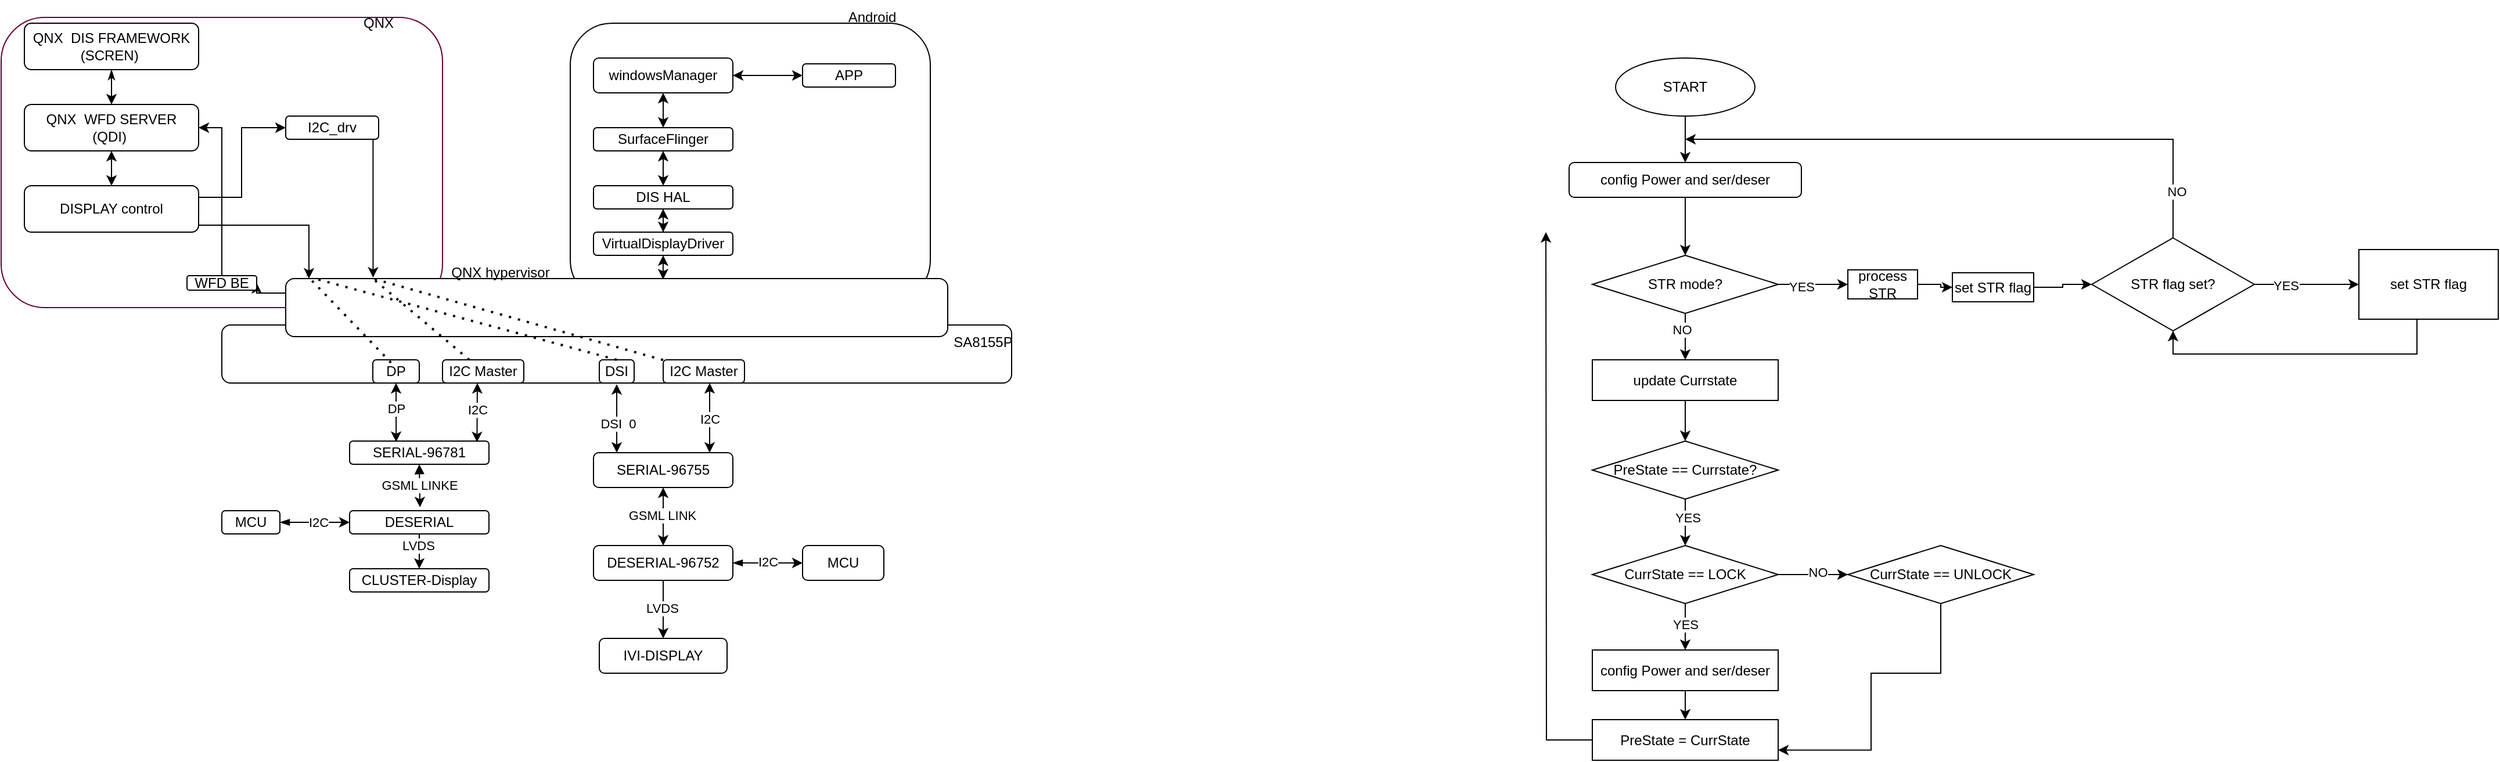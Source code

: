 <mxfile version="24.9.3">
  <diagram name="Page-1" id="2gQ9_ar_xJoDPBeg-bYC">
    <mxGraphModel dx="1833" dy="522" grid="1" gridSize="10" guides="1" tooltips="1" connect="1" arrows="1" fold="1" page="1" pageScale="1" pageWidth="850" pageHeight="1100" math="0" shadow="0">
      <root>
        <mxCell id="0" />
        <mxCell id="1" parent="0" />
        <mxCell id="TkytIQSSEw17lazBnE7J-53" value="" style="rounded=1;whiteSpace=wrap;html=1;fillColor=none;" vertex="1" parent="1">
          <mxGeometry x="360" y="60" width="310" height="240" as="geometry" />
        </mxCell>
        <mxCell id="TkytIQSSEw17lazBnE7J-1" value="" style="rounded=1;whiteSpace=wrap;html=1;" vertex="1" parent="1">
          <mxGeometry x="60" y="320" width="680" height="50" as="geometry" />
        </mxCell>
        <mxCell id="TkytIQSSEw17lazBnE7J-50" value="" style="rounded=1;whiteSpace=wrap;html=1;fillColor=none;strokeColor=#660033;" vertex="1" parent="1">
          <mxGeometry x="-130" y="55" width="380" height="250" as="geometry" />
        </mxCell>
        <mxCell id="TkytIQSSEw17lazBnE7J-87" style="edgeStyle=orthogonalEdgeStyle;rounded=0;orthogonalLoop=1;jettySize=auto;html=1;exitX=0;exitY=0.25;exitDx=0;exitDy=0;entryX=1;entryY=0.5;entryDx=0;entryDy=0;" edge="1" parent="1" source="TkytIQSSEw17lazBnE7J-52" target="TkytIQSSEw17lazBnE7J-57">
          <mxGeometry relative="1" as="geometry" />
        </mxCell>
        <mxCell id="TkytIQSSEw17lazBnE7J-52" value="" style="rounded=1;whiteSpace=wrap;html=1;" vertex="1" parent="1">
          <mxGeometry x="115" y="280" width="570" height="50" as="geometry" />
        </mxCell>
        <mxCell id="TkytIQSSEw17lazBnE7J-2" value="SERIAL-96755" style="rounded=1;whiteSpace=wrap;html=1;" vertex="1" parent="1">
          <mxGeometry x="380" y="430" width="120" height="30" as="geometry" />
        </mxCell>
        <mxCell id="TkytIQSSEw17lazBnE7J-41" style="edgeStyle=orthogonalEdgeStyle;rounded=0;orthogonalLoop=1;jettySize=auto;html=1;entryX=0;entryY=0.5;entryDx=0;entryDy=0;startArrow=blockThin;startFill=1;" edge="1" parent="1" source="TkytIQSSEw17lazBnE7J-3" target="TkytIQSSEw17lazBnE7J-4">
          <mxGeometry relative="1" as="geometry" />
        </mxCell>
        <mxCell id="TkytIQSSEw17lazBnE7J-42" value="I2C" style="edgeLabel;html=1;align=center;verticalAlign=middle;resizable=0;points=[];" vertex="1" connectable="0" parent="TkytIQSSEw17lazBnE7J-41">
          <mxGeometry x="-0.014" y="1" relative="1" as="geometry">
            <mxPoint as="offset" />
          </mxGeometry>
        </mxCell>
        <mxCell id="TkytIQSSEw17lazBnE7J-3" value="DESERIAL-96752" style="rounded=1;whiteSpace=wrap;html=1;" vertex="1" parent="1">
          <mxGeometry x="380" y="510" width="120" height="30" as="geometry" />
        </mxCell>
        <mxCell id="TkytIQSSEw17lazBnE7J-4" value="MCU" style="rounded=1;whiteSpace=wrap;html=1;" vertex="1" parent="1">
          <mxGeometry x="560" y="510" width="70" height="30" as="geometry" />
        </mxCell>
        <mxCell id="TkytIQSSEw17lazBnE7J-43" style="edgeStyle=orthogonalEdgeStyle;rounded=0;orthogonalLoop=1;jettySize=auto;html=1;entryX=0.5;entryY=1;entryDx=0;entryDy=0;startArrow=classic;startFill=1;endArrow=none;endFill=0;" edge="1" parent="1" source="TkytIQSSEw17lazBnE7J-5" target="TkytIQSSEw17lazBnE7J-3">
          <mxGeometry relative="1" as="geometry" />
        </mxCell>
        <mxCell id="TkytIQSSEw17lazBnE7J-44" value="LVDS" style="edgeLabel;html=1;align=center;verticalAlign=middle;resizable=0;points=[];" vertex="1" connectable="0" parent="TkytIQSSEw17lazBnE7J-43">
          <mxGeometry x="0.048" y="1" relative="1" as="geometry">
            <mxPoint as="offset" />
          </mxGeometry>
        </mxCell>
        <mxCell id="TkytIQSSEw17lazBnE7J-5" value="IVI-DISPLAY" style="rounded=1;whiteSpace=wrap;html=1;" vertex="1" parent="1">
          <mxGeometry x="385" y="590" width="110" height="30" as="geometry" />
        </mxCell>
        <mxCell id="TkytIQSSEw17lazBnE7J-6" value="" style="endArrow=classic;startArrow=classic;html=1;rounded=0;exitX=0.5;exitY=0;exitDx=0;exitDy=0;entryX=0.5;entryY=1;entryDx=0;entryDy=0;" edge="1" parent="1" source="TkytIQSSEw17lazBnE7J-3" target="TkytIQSSEw17lazBnE7J-2">
          <mxGeometry width="50" height="50" relative="1" as="geometry">
            <mxPoint x="400" y="520" as="sourcePoint" />
            <mxPoint x="450" y="470" as="targetPoint" />
          </mxGeometry>
        </mxCell>
        <mxCell id="TkytIQSSEw17lazBnE7J-11" value="GSML LINK" style="edgeLabel;html=1;align=center;verticalAlign=middle;resizable=0;points=[];" vertex="1" connectable="0" parent="TkytIQSSEw17lazBnE7J-6">
          <mxGeometry x="0.04" y="1" relative="1" as="geometry">
            <mxPoint as="offset" />
          </mxGeometry>
        </mxCell>
        <mxCell id="TkytIQSSEw17lazBnE7J-13" value="" style="endArrow=classic;startArrow=classic;html=1;rounded=0;exitX=0.5;exitY=0;exitDx=0;exitDy=0;" edge="1" parent="1">
          <mxGeometry width="50" height="50" relative="1" as="geometry">
            <mxPoint x="400" y="430" as="sourcePoint" />
            <mxPoint x="400" y="371" as="targetPoint" />
          </mxGeometry>
        </mxCell>
        <mxCell id="TkytIQSSEw17lazBnE7J-16" value="DSI&amp;nbsp; 0" style="edgeLabel;html=1;align=center;verticalAlign=middle;resizable=0;points=[];" vertex="1" connectable="0" parent="TkytIQSSEw17lazBnE7J-13">
          <mxGeometry x="-0.168" y="-8" relative="1" as="geometry">
            <mxPoint x="-7" y="-1" as="offset" />
          </mxGeometry>
        </mxCell>
        <mxCell id="TkytIQSSEw17lazBnE7J-17" value="" style="endArrow=classic;startArrow=classic;html=1;rounded=0;exitX=0.75;exitY=0;exitDx=0;exitDy=0;" edge="1" parent="1">
          <mxGeometry width="50" height="50" relative="1" as="geometry">
            <mxPoint x="480" y="430" as="sourcePoint" />
            <mxPoint x="480" y="370" as="targetPoint" />
          </mxGeometry>
        </mxCell>
        <mxCell id="TkytIQSSEw17lazBnE7J-19" value="I2C" style="edgeLabel;html=1;align=center;verticalAlign=middle;resizable=0;points=[];" vertex="1" connectable="0" parent="TkytIQSSEw17lazBnE7J-17">
          <mxGeometry x="-0.024" relative="1" as="geometry">
            <mxPoint as="offset" />
          </mxGeometry>
        </mxCell>
        <mxCell id="TkytIQSSEw17lazBnE7J-20" value="SERIAL-96781" style="rounded=1;whiteSpace=wrap;html=1;" vertex="1" parent="1">
          <mxGeometry x="170" y="420" width="120" height="20" as="geometry" />
        </mxCell>
        <mxCell id="TkytIQSSEw17lazBnE7J-36" style="edgeStyle=orthogonalEdgeStyle;rounded=0;orthogonalLoop=1;jettySize=auto;html=1;exitX=0.5;exitY=1;exitDx=0;exitDy=0;entryX=0.5;entryY=0;entryDx=0;entryDy=0;" edge="1" parent="1" source="TkytIQSSEw17lazBnE7J-21" target="TkytIQSSEw17lazBnE7J-33">
          <mxGeometry relative="1" as="geometry" />
        </mxCell>
        <mxCell id="TkytIQSSEw17lazBnE7J-37" value="LVDS" style="edgeLabel;html=1;align=center;verticalAlign=middle;resizable=0;points=[];" vertex="1" connectable="0" parent="TkytIQSSEw17lazBnE7J-36">
          <mxGeometry x="-0.378" y="-1" relative="1" as="geometry">
            <mxPoint as="offset" />
          </mxGeometry>
        </mxCell>
        <mxCell id="TkytIQSSEw17lazBnE7J-21" value="DESERIAL" style="rounded=1;whiteSpace=wrap;html=1;" vertex="1" parent="1">
          <mxGeometry x="170" y="480" width="120" height="20" as="geometry" />
        </mxCell>
        <mxCell id="TkytIQSSEw17lazBnE7J-23" value="" style="endArrow=classic;startArrow=classic;html=1;rounded=0;exitX=0.334;exitY=0.037;exitDx=0;exitDy=0;exitPerimeter=0;" edge="1" parent="1" source="TkytIQSSEw17lazBnE7J-20">
          <mxGeometry width="50" height="50" relative="1" as="geometry">
            <mxPoint x="160" y="420" as="sourcePoint" />
            <mxPoint x="210" y="370" as="targetPoint" />
          </mxGeometry>
        </mxCell>
        <mxCell id="TkytIQSSEw17lazBnE7J-26" value="DP" style="edgeLabel;html=1;align=center;verticalAlign=middle;resizable=0;points=[];" vertex="1" connectable="0" parent="TkytIQSSEw17lazBnE7J-23">
          <mxGeometry x="0.115" relative="1" as="geometry">
            <mxPoint as="offset" />
          </mxGeometry>
        </mxCell>
        <mxCell id="TkytIQSSEw17lazBnE7J-25" value="" style="endArrow=classic;startArrow=classic;html=1;rounded=0;exitX=0.914;exitY=0.048;exitDx=0;exitDy=0;exitPerimeter=0;" edge="1" parent="1" source="TkytIQSSEw17lazBnE7J-20">
          <mxGeometry width="50" height="50" relative="1" as="geometry">
            <mxPoint x="230" y="420" as="sourcePoint" />
            <mxPoint x="280" y="370" as="targetPoint" />
          </mxGeometry>
        </mxCell>
        <mxCell id="TkytIQSSEw17lazBnE7J-27" value="I2C" style="edgeLabel;html=1;align=center;verticalAlign=middle;resizable=0;points=[];" vertex="1" connectable="0" parent="TkytIQSSEw17lazBnE7J-25">
          <mxGeometry x="0.1" relative="1" as="geometry">
            <mxPoint as="offset" />
          </mxGeometry>
        </mxCell>
        <mxCell id="TkytIQSSEw17lazBnE7J-29" style="edgeStyle=orthogonalEdgeStyle;rounded=0;orthogonalLoop=1;jettySize=auto;html=1;exitX=0.5;exitY=1;exitDx=0;exitDy=0;entryX=0.505;entryY=-0.147;entryDx=0;entryDy=0;entryPerimeter=0;startArrow=block;startFill=1;" edge="1" parent="1" source="TkytIQSSEw17lazBnE7J-20" target="TkytIQSSEw17lazBnE7J-21">
          <mxGeometry relative="1" as="geometry" />
        </mxCell>
        <mxCell id="TkytIQSSEw17lazBnE7J-32" value="GSML LINKE" style="edgeLabel;html=1;align=center;verticalAlign=middle;resizable=0;points=[];" vertex="1" connectable="0" parent="TkytIQSSEw17lazBnE7J-29">
          <mxGeometry x="-0.052" relative="1" as="geometry">
            <mxPoint x="-1" as="offset" />
          </mxGeometry>
        </mxCell>
        <mxCell id="TkytIQSSEw17lazBnE7J-33" value="CLUSTER-Display" style="rounded=1;whiteSpace=wrap;html=1;" vertex="1" parent="1">
          <mxGeometry x="170" y="530" width="120" height="20" as="geometry" />
        </mxCell>
        <mxCell id="TkytIQSSEw17lazBnE7J-39" style="edgeStyle=orthogonalEdgeStyle;rounded=0;orthogonalLoop=1;jettySize=auto;html=1;entryX=0;entryY=0.5;entryDx=0;entryDy=0;startArrow=blockThin;startFill=1;" edge="1" parent="1" source="TkytIQSSEw17lazBnE7J-38" target="TkytIQSSEw17lazBnE7J-21">
          <mxGeometry relative="1" as="geometry" />
        </mxCell>
        <mxCell id="TkytIQSSEw17lazBnE7J-40" value="I2C" style="edgeLabel;html=1;align=center;verticalAlign=middle;resizable=0;points=[];" vertex="1" connectable="0" parent="TkytIQSSEw17lazBnE7J-39">
          <mxGeometry x="0.097" relative="1" as="geometry">
            <mxPoint as="offset" />
          </mxGeometry>
        </mxCell>
        <mxCell id="TkytIQSSEw17lazBnE7J-38" value="&lt;div&gt;MCU&lt;/div&gt;" style="rounded=1;whiteSpace=wrap;html=1;" vertex="1" parent="1">
          <mxGeometry x="60" y="480" width="50" height="20" as="geometry" />
        </mxCell>
        <mxCell id="TkytIQSSEw17lazBnE7J-45" value="SA8155P" style="text;html=1;align=center;verticalAlign=middle;resizable=0;points=[];autosize=1;strokeColor=none;fillColor=none;" vertex="1" parent="1">
          <mxGeometry x="680" y="320" width="70" height="30" as="geometry" />
        </mxCell>
        <mxCell id="TkytIQSSEw17lazBnE7J-46" value="DP" style="rounded=1;whiteSpace=wrap;html=1;" vertex="1" parent="1">
          <mxGeometry x="190" y="350" width="40" height="20" as="geometry" />
        </mxCell>
        <mxCell id="TkytIQSSEw17lazBnE7J-47" value="DSI" style="rounded=1;whiteSpace=wrap;html=1;" vertex="1" parent="1">
          <mxGeometry x="385" y="350" width="30" height="20" as="geometry" />
        </mxCell>
        <mxCell id="TkytIQSSEw17lazBnE7J-48" value="I2C Master" style="rounded=1;whiteSpace=wrap;html=1;" vertex="1" parent="1">
          <mxGeometry x="250" y="350" width="70" height="20" as="geometry" />
        </mxCell>
        <mxCell id="TkytIQSSEw17lazBnE7J-49" value="I2C Master" style="rounded=1;whiteSpace=wrap;html=1;" vertex="1" parent="1">
          <mxGeometry x="440" y="350" width="70" height="20" as="geometry" />
        </mxCell>
        <mxCell id="TkytIQSSEw17lazBnE7J-51" value="QNX" style="text;html=1;align=center;verticalAlign=middle;whiteSpace=wrap;rounded=0;fontColor=#020303;" vertex="1" parent="1">
          <mxGeometry x="175" y="50" width="40" height="20" as="geometry" />
        </mxCell>
        <mxCell id="TkytIQSSEw17lazBnE7J-54" value="Android" style="text;html=1;align=center;verticalAlign=middle;whiteSpace=wrap;rounded=0;" vertex="1" parent="1">
          <mxGeometry x="590" y="40" width="60" height="30" as="geometry" />
        </mxCell>
        <mxCell id="TkytIQSSEw17lazBnE7J-55" value="QNX hypervisor" style="text;html=1;align=center;verticalAlign=middle;whiteSpace=wrap;rounded=0;" vertex="1" parent="1">
          <mxGeometry x="250" y="260" width="100" height="30" as="geometry" />
        </mxCell>
        <mxCell id="TkytIQSSEw17lazBnE7J-56" value="I2C_drv" style="rounded=1;whiteSpace=wrap;html=1;" vertex="1" parent="1">
          <mxGeometry x="115" y="140" width="80" height="20" as="geometry" />
        </mxCell>
        <mxCell id="TkytIQSSEw17lazBnE7J-86" style="edgeStyle=orthogonalEdgeStyle;rounded=0;orthogonalLoop=1;jettySize=auto;html=1;exitX=0.5;exitY=0;exitDx=0;exitDy=0;entryX=1;entryY=0.5;entryDx=0;entryDy=0;" edge="1" parent="1" source="TkytIQSSEw17lazBnE7J-57" target="TkytIQSSEw17lazBnE7J-59">
          <mxGeometry relative="1" as="geometry" />
        </mxCell>
        <mxCell id="TkytIQSSEw17lazBnE7J-57" value="WFD BE" style="rounded=1;whiteSpace=wrap;html=1;" vertex="1" parent="1">
          <mxGeometry x="30" y="277.5" width="60" height="12.5" as="geometry" />
        </mxCell>
        <mxCell id="TkytIQSSEw17lazBnE7J-71" style="edgeStyle=orthogonalEdgeStyle;rounded=0;orthogonalLoop=1;jettySize=auto;html=1;entryX=0.5;entryY=0;entryDx=0;entryDy=0;startArrow=classicThin;startFill=1;" edge="1" parent="1" source="TkytIQSSEw17lazBnE7J-58" target="TkytIQSSEw17lazBnE7J-59">
          <mxGeometry relative="1" as="geometry" />
        </mxCell>
        <mxCell id="TkytIQSSEw17lazBnE7J-58" value="QNX&amp;nbsp; DIS FRAMEWORK&lt;div&gt;&lt;span style=&quot;background-color: initial;&quot;&gt;(&lt;/span&gt;&lt;span style=&quot;background-color: initial;&quot;&gt;SCREN&lt;/span&gt;&lt;span style=&quot;background-color: initial;&quot;&gt;)&amp;nbsp;&lt;/span&gt;&lt;/div&gt;" style="rounded=1;whiteSpace=wrap;html=1;" vertex="1" parent="1">
          <mxGeometry x="-110" y="60" width="150" height="40" as="geometry" />
        </mxCell>
        <mxCell id="TkytIQSSEw17lazBnE7J-68" style="edgeStyle=orthogonalEdgeStyle;rounded=0;orthogonalLoop=1;jettySize=auto;html=1;entryX=0.5;entryY=0;entryDx=0;entryDy=0;startArrow=classic;startFill=1;" edge="1" parent="1" source="TkytIQSSEw17lazBnE7J-59" target="TkytIQSSEw17lazBnE7J-60">
          <mxGeometry relative="1" as="geometry" />
        </mxCell>
        <mxCell id="TkytIQSSEw17lazBnE7J-59" value="QNX&amp;nbsp; WFD SERVER&lt;div&gt;&lt;span style=&quot;background-color: initial;&quot;&gt;(QDI&lt;/span&gt;&lt;span style=&quot;background-color: initial;&quot;&gt;)&amp;nbsp;&lt;/span&gt;&lt;/div&gt;" style="rounded=1;whiteSpace=wrap;html=1;" vertex="1" parent="1">
          <mxGeometry x="-110" y="130" width="150" height="40" as="geometry" />
        </mxCell>
        <mxCell id="TkytIQSSEw17lazBnE7J-65" style="edgeStyle=orthogonalEdgeStyle;rounded=0;orthogonalLoop=1;jettySize=auto;html=1;exitX=1;exitY=0.5;exitDx=0;exitDy=0;entryX=0;entryY=0.5;entryDx=0;entryDy=0;" edge="1" parent="1" source="TkytIQSSEw17lazBnE7J-60" target="TkytIQSSEw17lazBnE7J-56">
          <mxGeometry relative="1" as="geometry">
            <Array as="points">
              <mxPoint x="40" y="210" />
              <mxPoint x="77" y="210" />
              <mxPoint x="77" y="150" />
            </Array>
          </mxGeometry>
        </mxCell>
        <mxCell id="TkytIQSSEw17lazBnE7J-60" value="DISPLAY control" style="rounded=1;whiteSpace=wrap;html=1;" vertex="1" parent="1">
          <mxGeometry x="-110" y="200" width="150" height="40" as="geometry" />
        </mxCell>
        <mxCell id="TkytIQSSEw17lazBnE7J-69" style="edgeStyle=orthogonalEdgeStyle;rounded=0;orthogonalLoop=1;jettySize=auto;html=1;" edge="1" parent="1">
          <mxGeometry relative="1" as="geometry">
            <mxPoint x="40" y="234" as="sourcePoint" />
            <mxPoint x="135" y="280" as="targetPoint" />
            <Array as="points">
              <mxPoint x="135" y="234" />
            </Array>
          </mxGeometry>
        </mxCell>
        <mxCell id="TkytIQSSEw17lazBnE7J-70" style="edgeStyle=orthogonalEdgeStyle;rounded=0;orthogonalLoop=1;jettySize=auto;html=1;entryX=0.132;entryY=-0.017;entryDx=0;entryDy=0;entryPerimeter=0;" edge="1" parent="1" source="TkytIQSSEw17lazBnE7J-56" target="TkytIQSSEw17lazBnE7J-52">
          <mxGeometry relative="1" as="geometry">
            <Array as="points">
              <mxPoint x="190" y="220" />
            </Array>
          </mxGeometry>
        </mxCell>
        <mxCell id="TkytIQSSEw17lazBnE7J-72" value="" style="endArrow=none;dashed=1;html=1;dashPattern=1 3;strokeWidth=2;rounded=0;" edge="1" parent="1" source="TkytIQSSEw17lazBnE7J-48">
          <mxGeometry width="50" height="50" relative="1" as="geometry">
            <mxPoint x="140" y="330" as="sourcePoint" />
            <mxPoint x="190" y="280" as="targetPoint" />
          </mxGeometry>
        </mxCell>
        <mxCell id="TkytIQSSEw17lazBnE7J-73" value="" style="endArrow=none;dashed=1;html=1;dashPattern=1 3;strokeWidth=2;rounded=0;" edge="1" parent="1" source="TkytIQSSEw17lazBnE7J-49">
          <mxGeometry width="50" height="50" relative="1" as="geometry">
            <mxPoint x="140" y="330" as="sourcePoint" />
            <mxPoint x="190" y="280" as="targetPoint" />
          </mxGeometry>
        </mxCell>
        <mxCell id="TkytIQSSEw17lazBnE7J-74" value="" style="endArrow=none;dashed=1;html=1;dashPattern=1 3;strokeWidth=2;rounded=0;entryX=0.032;entryY=-0.054;entryDx=0;entryDy=0;entryPerimeter=0;exitX=0.391;exitY=0.124;exitDx=0;exitDy=0;exitPerimeter=0;" edge="1" parent="1" source="TkytIQSSEw17lazBnE7J-46" target="TkytIQSSEw17lazBnE7J-52">
          <mxGeometry width="50" height="50" relative="1" as="geometry">
            <mxPoint x="100" y="330" as="sourcePoint" />
            <mxPoint x="150" y="280" as="targetPoint" />
          </mxGeometry>
        </mxCell>
        <mxCell id="TkytIQSSEw17lazBnE7J-75" value="" style="endArrow=none;dashed=1;html=1;dashPattern=1 3;strokeWidth=2;rounded=0;exitX=0.5;exitY=0;exitDx=0;exitDy=0;" edge="1" parent="1" source="TkytIQSSEw17lazBnE7J-47">
          <mxGeometry width="50" height="50" relative="1" as="geometry">
            <mxPoint x="90" y="330" as="sourcePoint" />
            <mxPoint x="140" y="280" as="targetPoint" />
          </mxGeometry>
        </mxCell>
        <mxCell id="TkytIQSSEw17lazBnE7J-76" value="VirtualDisplayDriver" style="rounded=1;whiteSpace=wrap;html=1;" vertex="1" parent="1">
          <mxGeometry x="380" y="240" width="120" height="20" as="geometry" />
        </mxCell>
        <mxCell id="TkytIQSSEw17lazBnE7J-81" style="edgeStyle=orthogonalEdgeStyle;rounded=0;orthogonalLoop=1;jettySize=auto;html=1;entryX=0.5;entryY=0;entryDx=0;entryDy=0;endArrow=classic;endFill=1;startArrow=classic;startFill=1;" edge="1" parent="1" source="TkytIQSSEw17lazBnE7J-77" target="TkytIQSSEw17lazBnE7J-76">
          <mxGeometry relative="1" as="geometry" />
        </mxCell>
        <mxCell id="TkytIQSSEw17lazBnE7J-82" style="edgeStyle=orthogonalEdgeStyle;rounded=0;orthogonalLoop=1;jettySize=auto;html=1;entryX=0.5;entryY=1;entryDx=0;entryDy=0;startArrow=classic;startFill=1;" edge="1" parent="1" source="TkytIQSSEw17lazBnE7J-77" target="TkytIQSSEw17lazBnE7J-78">
          <mxGeometry relative="1" as="geometry" />
        </mxCell>
        <mxCell id="TkytIQSSEw17lazBnE7J-77" value="DIS HAL" style="rounded=1;whiteSpace=wrap;html=1;" vertex="1" parent="1">
          <mxGeometry x="380" y="200" width="120" height="20" as="geometry" />
        </mxCell>
        <mxCell id="TkytIQSSEw17lazBnE7J-83" style="edgeStyle=orthogonalEdgeStyle;rounded=0;orthogonalLoop=1;jettySize=auto;html=1;startArrow=classic;startFill=1;" edge="1" parent="1" source="TkytIQSSEw17lazBnE7J-78" target="TkytIQSSEw17lazBnE7J-79">
          <mxGeometry relative="1" as="geometry" />
        </mxCell>
        <mxCell id="TkytIQSSEw17lazBnE7J-78" value="SurfaceFlinger" style="rounded=1;whiteSpace=wrap;html=1;" vertex="1" parent="1">
          <mxGeometry x="380" y="150" width="120" height="20" as="geometry" />
        </mxCell>
        <mxCell id="TkytIQSSEw17lazBnE7J-79" value="windowsManager" style="rounded=1;whiteSpace=wrap;html=1;" vertex="1" parent="1">
          <mxGeometry x="380" y="90" width="120" height="30" as="geometry" />
        </mxCell>
        <mxCell id="TkytIQSSEw17lazBnE7J-80" style="edgeStyle=orthogonalEdgeStyle;rounded=0;orthogonalLoop=1;jettySize=auto;html=1;exitX=0.5;exitY=1;exitDx=0;exitDy=0;entryX=0.57;entryY=0.015;entryDx=0;entryDy=0;entryPerimeter=0;endArrow=classic;endFill=1;startArrow=classic;startFill=1;" edge="1" parent="1" source="TkytIQSSEw17lazBnE7J-76" target="TkytIQSSEw17lazBnE7J-52">
          <mxGeometry relative="1" as="geometry" />
        </mxCell>
        <mxCell id="TkytIQSSEw17lazBnE7J-85" style="edgeStyle=orthogonalEdgeStyle;rounded=0;orthogonalLoop=1;jettySize=auto;html=1;startArrow=classic;startFill=1;" edge="1" parent="1" source="TkytIQSSEw17lazBnE7J-84" target="TkytIQSSEw17lazBnE7J-79">
          <mxGeometry relative="1" as="geometry" />
        </mxCell>
        <mxCell id="TkytIQSSEw17lazBnE7J-84" value="APP" style="rounded=1;whiteSpace=wrap;html=1;" vertex="1" parent="1">
          <mxGeometry x="560" y="95" width="80" height="20" as="geometry" />
        </mxCell>
        <mxCell id="TkytIQSSEw17lazBnE7J-90" style="edgeStyle=orthogonalEdgeStyle;rounded=0;orthogonalLoop=1;jettySize=auto;html=1;entryX=0.5;entryY=0;entryDx=0;entryDy=0;" edge="1" parent="1" source="TkytIQSSEw17lazBnE7J-88" target="TkytIQSSEw17lazBnE7J-89">
          <mxGeometry relative="1" as="geometry" />
        </mxCell>
        <mxCell id="TkytIQSSEw17lazBnE7J-88" value="START" style="ellipse;whiteSpace=wrap;html=1;" vertex="1" parent="1">
          <mxGeometry x="1260" y="90" width="120" height="50" as="geometry" />
        </mxCell>
        <mxCell id="TkytIQSSEw17lazBnE7J-92" style="edgeStyle=orthogonalEdgeStyle;rounded=0;orthogonalLoop=1;jettySize=auto;html=1;entryX=0.5;entryY=0;entryDx=0;entryDy=0;" edge="1" parent="1" source="TkytIQSSEw17lazBnE7J-89" target="TkytIQSSEw17lazBnE7J-91">
          <mxGeometry relative="1" as="geometry" />
        </mxCell>
        <mxCell id="TkytIQSSEw17lazBnE7J-89" value="config Power and ser/deser" style="rounded=1;whiteSpace=wrap;html=1;" vertex="1" parent="1">
          <mxGeometry x="1220" y="180" width="200" height="30" as="geometry" />
        </mxCell>
        <mxCell id="TkytIQSSEw17lazBnE7J-99" value="" style="edgeStyle=orthogonalEdgeStyle;rounded=0;orthogonalLoop=1;jettySize=auto;html=1;" edge="1" parent="1" source="TkytIQSSEw17lazBnE7J-91" target="TkytIQSSEw17lazBnE7J-98">
          <mxGeometry relative="1" as="geometry" />
        </mxCell>
        <mxCell id="TkytIQSSEw17lazBnE7J-141" value="YES" style="edgeLabel;html=1;align=center;verticalAlign=middle;resizable=0;points=[];" vertex="1" connectable="0" parent="TkytIQSSEw17lazBnE7J-99">
          <mxGeometry x="-0.33" y="-2" relative="1" as="geometry">
            <mxPoint as="offset" />
          </mxGeometry>
        </mxCell>
        <mxCell id="TkytIQSSEw17lazBnE7J-139" style="edgeStyle=orthogonalEdgeStyle;rounded=0;orthogonalLoop=1;jettySize=auto;html=1;entryX=0.5;entryY=0;entryDx=0;entryDy=0;" edge="1" parent="1" source="TkytIQSSEw17lazBnE7J-91" target="TkytIQSSEw17lazBnE7J-137">
          <mxGeometry relative="1" as="geometry" />
        </mxCell>
        <mxCell id="TkytIQSSEw17lazBnE7J-140" value="NO" style="edgeLabel;html=1;align=center;verticalAlign=middle;resizable=0;points=[];" vertex="1" connectable="0" parent="TkytIQSSEw17lazBnE7J-139">
          <mxGeometry x="-0.324" y="-3" relative="1" as="geometry">
            <mxPoint as="offset" />
          </mxGeometry>
        </mxCell>
        <mxCell id="TkytIQSSEw17lazBnE7J-91" value="STR mode?" style="rhombus;whiteSpace=wrap;html=1;" vertex="1" parent="1">
          <mxGeometry x="1240" y="260" width="160" height="50" as="geometry" />
        </mxCell>
        <mxCell id="TkytIQSSEw17lazBnE7J-110" value="" style="edgeStyle=orthogonalEdgeStyle;rounded=0;orthogonalLoop=1;jettySize=auto;html=1;" edge="1" parent="1" source="TkytIQSSEw17lazBnE7J-94" target="TkytIQSSEw17lazBnE7J-109">
          <mxGeometry relative="1" as="geometry" />
        </mxCell>
        <mxCell id="TkytIQSSEw17lazBnE7J-111" value="YES" style="edgeLabel;html=1;align=center;verticalAlign=middle;resizable=0;points=[];" vertex="1" connectable="0" parent="TkytIQSSEw17lazBnE7J-110">
          <mxGeometry x="-0.214" y="2" relative="1" as="geometry">
            <mxPoint as="offset" />
          </mxGeometry>
        </mxCell>
        <mxCell id="TkytIQSSEw17lazBnE7J-94" value="PreState == Currstate?" style="rhombus;whiteSpace=wrap;html=1;" vertex="1" parent="1">
          <mxGeometry x="1240" y="420" width="160" height="50" as="geometry" />
        </mxCell>
        <mxCell id="TkytIQSSEw17lazBnE7J-143" value="" style="edgeStyle=orthogonalEdgeStyle;rounded=0;orthogonalLoop=1;jettySize=auto;html=1;" edge="1" parent="1" source="TkytIQSSEw17lazBnE7J-98" target="TkytIQSSEw17lazBnE7J-142">
          <mxGeometry relative="1" as="geometry" />
        </mxCell>
        <mxCell id="TkytIQSSEw17lazBnE7J-98" value="process STR" style="whiteSpace=wrap;html=1;" vertex="1" parent="1">
          <mxGeometry x="1460" y="272.5" width="60" height="25" as="geometry" />
        </mxCell>
        <mxCell id="TkytIQSSEw17lazBnE7J-104" value="" style="edgeStyle=orthogonalEdgeStyle;rounded=0;orthogonalLoop=1;jettySize=auto;html=1;" edge="1" parent="1" source="TkytIQSSEw17lazBnE7J-100" target="TkytIQSSEw17lazBnE7J-103">
          <mxGeometry relative="1" as="geometry" />
        </mxCell>
        <mxCell id="TkytIQSSEw17lazBnE7J-106" value="YES" style="edgeLabel;html=1;align=center;verticalAlign=middle;resizable=0;points=[];" vertex="1" connectable="0" parent="TkytIQSSEw17lazBnE7J-104">
          <mxGeometry x="-0.408" y="-1" relative="1" as="geometry">
            <mxPoint as="offset" />
          </mxGeometry>
        </mxCell>
        <mxCell id="TkytIQSSEw17lazBnE7J-107" style="edgeStyle=orthogonalEdgeStyle;rounded=0;orthogonalLoop=1;jettySize=auto;html=1;exitX=0.5;exitY=0;exitDx=0;exitDy=0;" edge="1" parent="1" source="TkytIQSSEw17lazBnE7J-100">
          <mxGeometry relative="1" as="geometry">
            <mxPoint x="1320" y="160" as="targetPoint" />
            <Array as="points">
              <mxPoint x="1740" y="160" />
              <mxPoint x="1530" y="160" />
            </Array>
          </mxGeometry>
        </mxCell>
        <mxCell id="TkytIQSSEw17lazBnE7J-108" value="NO" style="edgeLabel;html=1;align=center;verticalAlign=middle;resizable=0;points=[];" vertex="1" connectable="0" parent="TkytIQSSEw17lazBnE7J-107">
          <mxGeometry x="-0.841" y="-3" relative="1" as="geometry">
            <mxPoint as="offset" />
          </mxGeometry>
        </mxCell>
        <mxCell id="TkytIQSSEw17lazBnE7J-100" value="STR flag set?" style="rhombus;whiteSpace=wrap;html=1;" vertex="1" parent="1">
          <mxGeometry x="1670" y="245" width="140" height="80" as="geometry" />
        </mxCell>
        <mxCell id="TkytIQSSEw17lazBnE7J-105" style="edgeStyle=orthogonalEdgeStyle;rounded=0;orthogonalLoop=1;jettySize=auto;html=1;entryX=0.5;entryY=1;entryDx=0;entryDy=0;" edge="1" parent="1" source="TkytIQSSEw17lazBnE7J-103" target="TkytIQSSEw17lazBnE7J-100">
          <mxGeometry relative="1" as="geometry">
            <mxPoint x="1930" y="360" as="targetPoint" />
            <Array as="points">
              <mxPoint x="1950" y="345" />
              <mxPoint x="1740" y="345" />
            </Array>
          </mxGeometry>
        </mxCell>
        <mxCell id="TkytIQSSEw17lazBnE7J-103" value="set STR flag" style="whiteSpace=wrap;html=1;" vertex="1" parent="1">
          <mxGeometry x="1900" y="255" width="120" height="60" as="geometry" />
        </mxCell>
        <mxCell id="TkytIQSSEw17lazBnE7J-113" value="" style="edgeStyle=orthogonalEdgeStyle;rounded=0;orthogonalLoop=1;jettySize=auto;html=1;" edge="1" parent="1" source="TkytIQSSEw17lazBnE7J-109" target="TkytIQSSEw17lazBnE7J-112">
          <mxGeometry relative="1" as="geometry" />
        </mxCell>
        <mxCell id="TkytIQSSEw17lazBnE7J-114" value="YES" style="edgeLabel;html=1;align=center;verticalAlign=middle;resizable=0;points=[];" vertex="1" connectable="0" parent="TkytIQSSEw17lazBnE7J-113">
          <mxGeometry x="-0.115" relative="1" as="geometry">
            <mxPoint as="offset" />
          </mxGeometry>
        </mxCell>
        <mxCell id="TkytIQSSEw17lazBnE7J-116" value="" style="edgeStyle=orthogonalEdgeStyle;rounded=0;orthogonalLoop=1;jettySize=auto;html=1;" edge="1" parent="1" source="TkytIQSSEw17lazBnE7J-109" target="TkytIQSSEw17lazBnE7J-115">
          <mxGeometry relative="1" as="geometry" />
        </mxCell>
        <mxCell id="TkytIQSSEw17lazBnE7J-117" value="NO" style="edgeLabel;html=1;align=center;verticalAlign=middle;resizable=0;points=[];" vertex="1" connectable="0" parent="TkytIQSSEw17lazBnE7J-116">
          <mxGeometry x="0.123" y="2" relative="1" as="geometry">
            <mxPoint as="offset" />
          </mxGeometry>
        </mxCell>
        <mxCell id="TkytIQSSEw17lazBnE7J-109" value="CurrState == LOCK" style="rhombus;whiteSpace=wrap;html=1;" vertex="1" parent="1">
          <mxGeometry x="1240" y="510" width="160" height="50" as="geometry" />
        </mxCell>
        <mxCell id="TkytIQSSEw17lazBnE7J-127" style="edgeStyle=orthogonalEdgeStyle;rounded=0;orthogonalLoop=1;jettySize=auto;html=1;exitX=0.5;exitY=1;exitDx=0;exitDy=0;entryX=0.5;entryY=0;entryDx=0;entryDy=0;" edge="1" parent="1" source="TkytIQSSEw17lazBnE7J-112" target="TkytIQSSEw17lazBnE7J-125">
          <mxGeometry relative="1" as="geometry" />
        </mxCell>
        <mxCell id="TkytIQSSEw17lazBnE7J-112" value="config Power and ser/deser" style="whiteSpace=wrap;html=1;" vertex="1" parent="1">
          <mxGeometry x="1240" y="600" width="160" height="35" as="geometry" />
        </mxCell>
        <mxCell id="TkytIQSSEw17lazBnE7J-128" style="edgeStyle=orthogonalEdgeStyle;rounded=0;orthogonalLoop=1;jettySize=auto;html=1;exitX=0.5;exitY=1;exitDx=0;exitDy=0;entryX=1;entryY=0.75;entryDx=0;entryDy=0;" edge="1" parent="1" source="TkytIQSSEw17lazBnE7J-115" target="TkytIQSSEw17lazBnE7J-125">
          <mxGeometry relative="1" as="geometry">
            <Array as="points">
              <mxPoint x="1540" y="620" />
              <mxPoint x="1480" y="620" />
              <mxPoint x="1480" y="686" />
            </Array>
          </mxGeometry>
        </mxCell>
        <mxCell id="TkytIQSSEw17lazBnE7J-115" value="CurrState == UNLOCK" style="rhombus;whiteSpace=wrap;html=1;" vertex="1" parent="1">
          <mxGeometry x="1460" y="510" width="160" height="50" as="geometry" />
        </mxCell>
        <mxCell id="TkytIQSSEw17lazBnE7J-135" style="edgeStyle=orthogonalEdgeStyle;rounded=0;orthogonalLoop=1;jettySize=auto;html=1;" edge="1" parent="1" source="TkytIQSSEw17lazBnE7J-125">
          <mxGeometry relative="1" as="geometry">
            <mxPoint x="1200" y="240" as="targetPoint" />
          </mxGeometry>
        </mxCell>
        <mxCell id="TkytIQSSEw17lazBnE7J-125" value="PreState = CurrState" style="whiteSpace=wrap;html=1;" vertex="1" parent="1">
          <mxGeometry x="1240" y="660" width="160" height="35" as="geometry" />
        </mxCell>
        <mxCell id="TkytIQSSEw17lazBnE7J-138" style="edgeStyle=orthogonalEdgeStyle;rounded=0;orthogonalLoop=1;jettySize=auto;html=1;entryX=0.5;entryY=0;entryDx=0;entryDy=0;" edge="1" parent="1" source="TkytIQSSEw17lazBnE7J-137" target="TkytIQSSEw17lazBnE7J-94">
          <mxGeometry relative="1" as="geometry" />
        </mxCell>
        <mxCell id="TkytIQSSEw17lazBnE7J-137" value="update Currstate" style="whiteSpace=wrap;html=1;" vertex="1" parent="1">
          <mxGeometry x="1240" y="350" width="160" height="35" as="geometry" />
        </mxCell>
        <mxCell id="TkytIQSSEw17lazBnE7J-144" style="edgeStyle=orthogonalEdgeStyle;rounded=0;orthogonalLoop=1;jettySize=auto;html=1;entryX=0;entryY=0.5;entryDx=0;entryDy=0;" edge="1" parent="1" source="TkytIQSSEw17lazBnE7J-142" target="TkytIQSSEw17lazBnE7J-100">
          <mxGeometry relative="1" as="geometry" />
        </mxCell>
        <mxCell id="TkytIQSSEw17lazBnE7J-142" value="set STR flag" style="whiteSpace=wrap;html=1;" vertex="1" parent="1">
          <mxGeometry x="1550" y="275" width="70" height="25" as="geometry" />
        </mxCell>
      </root>
    </mxGraphModel>
  </diagram>
</mxfile>
